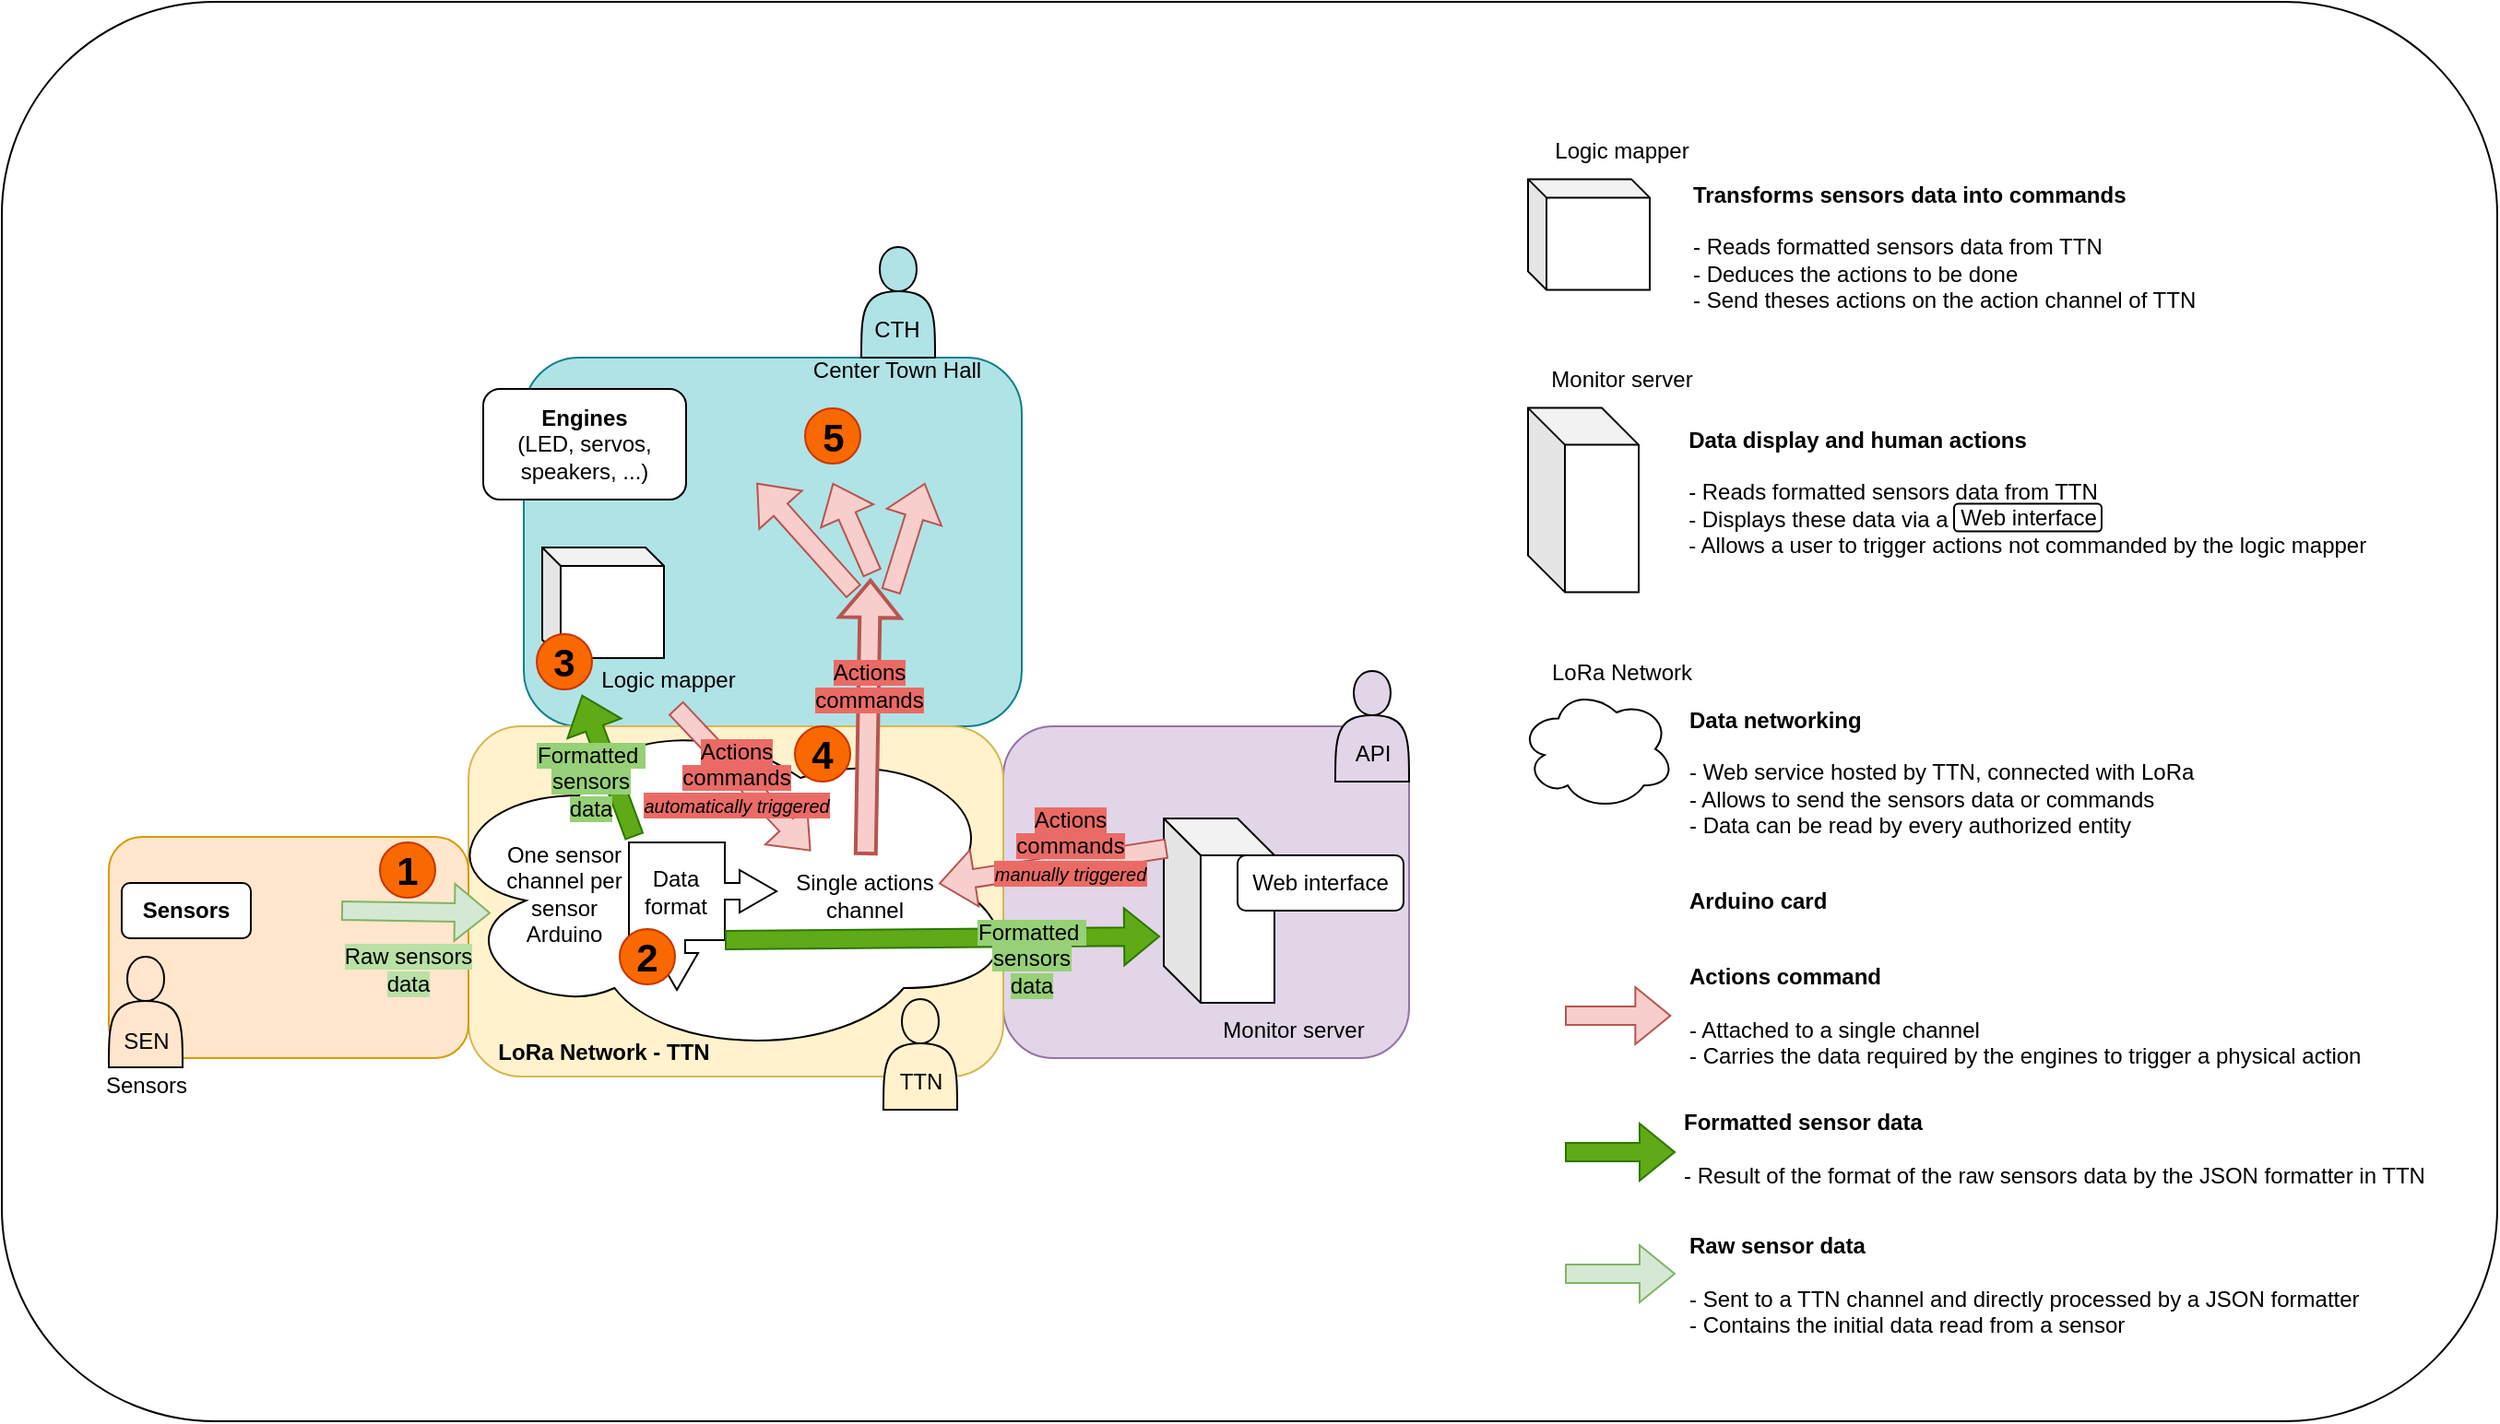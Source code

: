 <mxfile version="24.8.9">
  <diagram name="Page-1" id="1iwVxutnvDwoOHhmz1F1">
    <mxGraphModel dx="1365" dy="845" grid="1" gridSize="10" guides="1" tooltips="1" connect="1" arrows="1" fold="1" page="1" pageScale="1" pageWidth="827" pageHeight="1169" background="none" math="0" shadow="0">
      <root>
        <mxCell id="0" />
        <mxCell id="1" parent="0" />
        <mxCell id="O7pynaAjtmBe_c97-657-56" value="" style="rounded=1;whiteSpace=wrap;html=1;" vertex="1" parent="1">
          <mxGeometry x="27" y="20" width="1353" height="770" as="geometry" />
        </mxCell>
        <mxCell id="GaP0o0gFWO2JClPfEH_W-40" value="" style="rounded=1;whiteSpace=wrap;html=1;fillColor=#b0e3e6;strokeColor=#0e8088;" parent="1" vertex="1">
          <mxGeometry x="310" y="213" width="270" height="200" as="geometry" />
        </mxCell>
        <mxCell id="GaP0o0gFWO2JClPfEH_W-39" value="" style="rounded=1;whiteSpace=wrap;html=1;strokeColor=#9673a6;fillColor=#e1d5e7;" parent="1" vertex="1">
          <mxGeometry x="570" y="413" width="220" height="180" as="geometry" />
        </mxCell>
        <mxCell id="GaP0o0gFWO2JClPfEH_W-38" value="" style="rounded=1;whiteSpace=wrap;html=1;strokeColor=#d6b656;fillColor=#fff2cc;" parent="1" vertex="1">
          <mxGeometry x="280" y="413" width="290" height="190" as="geometry" />
        </mxCell>
        <mxCell id="GaP0o0gFWO2JClPfEH_W-37" value="" style="rounded=1;whiteSpace=wrap;html=1;strokeColor=#d79b00;fillColor=#ffe6cc;" parent="1" vertex="1">
          <mxGeometry x="85" y="473" width="195" height="120" as="geometry" />
        </mxCell>
        <mxCell id="GaP0o0gFWO2JClPfEH_W-1" value="" style="ellipse;shape=cloud;whiteSpace=wrap;html=1;" parent="1" vertex="1">
          <mxGeometry x="260" y="403" width="320" height="190" as="geometry" />
        </mxCell>
        <mxCell id="GaP0o0gFWO2JClPfEH_W-4" value="&lt;div&gt;&lt;b&gt;Sensors&lt;/b&gt;&lt;/div&gt;" style="rounded=1;whiteSpace=wrap;html=1;" parent="1" vertex="1">
          <mxGeometry x="92" y="498" width="70" height="30" as="geometry" />
        </mxCell>
        <mxCell id="GaP0o0gFWO2JClPfEH_W-5" value="" style="shape=flexArrow;endArrow=classic;html=1;rounded=0;fillColor=#d5e8d4;strokeColor=#82b366;exitX=1;exitY=0.5;exitDx=0;exitDy=0;entryX=0;entryY=0.75;entryDx=0;entryDy=0;" parent="1" source="O7pynaAjtmBe_c97-657-28" edge="1" target="O7pynaAjtmBe_c97-657-10">
          <mxGeometry width="50" height="50" relative="1" as="geometry">
            <mxPoint x="230" y="513" as="sourcePoint" />
            <mxPoint x="280" y="513" as="targetPoint" />
          </mxGeometry>
        </mxCell>
        <mxCell id="GaP0o0gFWO2JClPfEH_W-6" value="" style="html=1;shadow=0;dashed=0;align=center;verticalAlign=middle;shape=mxgraph.arrows2.calloutDouble90Arrow;dy1=4.5;dx1=20;dx2=52;dy2=53;arrowHead=7;" parent="1" vertex="1">
          <mxGeometry x="367" y="476" width="80" height="80" as="geometry" />
        </mxCell>
        <mxCell id="GaP0o0gFWO2JClPfEH_W-7" value="Data&lt;br&gt;format" style="text;html=1;align=center;verticalAlign=middle;resizable=0;points=[];autosize=1;strokeColor=none;fillColor=none;" parent="1" vertex="1">
          <mxGeometry x="362" y="483" width="60" height="40" as="geometry" />
        </mxCell>
        <mxCell id="GaP0o0gFWO2JClPfEH_W-9" value="&lt;b&gt;LoRa Network - TTN&lt;/b&gt;" style="text;html=1;align=center;verticalAlign=middle;resizable=0;points=[];autosize=1;strokeColor=none;fillColor=none;" parent="1" vertex="1">
          <mxGeometry x="283" y="575" width="140" height="30" as="geometry" />
        </mxCell>
        <mxCell id="GaP0o0gFWO2JClPfEH_W-10" value="" style="shape=cube;whiteSpace=wrap;html=1;boundedLbl=1;backgroundOutline=1;darkOpacity=0.05;darkOpacity2=0.1;size=20;" parent="1" vertex="1">
          <mxGeometry x="657" y="463" width="60" height="100" as="geometry" />
        </mxCell>
        <mxCell id="GaP0o0gFWO2JClPfEH_W-11" value="Monitor server" style="text;html=1;align=center;verticalAlign=middle;resizable=0;points=[];autosize=1;strokeColor=none;fillColor=none;" parent="1" vertex="1">
          <mxGeometry x="677" y="563" width="100" height="30" as="geometry" />
        </mxCell>
        <mxCell id="GaP0o0gFWO2JClPfEH_W-12" value="" style="shape=flexArrow;endArrow=classic;html=1;rounded=0;entryX=-0.033;entryY=0.64;entryDx=0;entryDy=0;entryPerimeter=0;fillColor=#60a917;strokeColor=#2D7600;exitX=0;exitY=0;exitDx=52;exitDy=53;exitPerimeter=0;" parent="1" target="GaP0o0gFWO2JClPfEH_W-10" edge="1" source="GaP0o0gFWO2JClPfEH_W-6">
          <mxGeometry width="50" height="50" relative="1" as="geometry">
            <mxPoint x="570" y="527" as="sourcePoint" />
            <mxPoint x="590" y="563" as="targetPoint" />
          </mxGeometry>
        </mxCell>
        <mxCell id="GaP0o0gFWO2JClPfEH_W-13" value="&lt;div&gt;&lt;span style=&quot;background-color: rgb(151, 208, 119);&quot;&gt;Formatted&amp;nbsp;&lt;/span&gt;&lt;/div&gt;&lt;div&gt;&lt;span style=&quot;background-color: rgb(151, 208, 119);&quot;&gt;sensors&lt;/span&gt;&lt;/div&gt;&lt;div&gt;&lt;span style=&quot;background-color: rgb(151, 208, 119);&quot;&gt;data&lt;/span&gt;&lt;/div&gt;" style="text;html=1;align=center;verticalAlign=middle;resizable=0;points=[];autosize=1;strokeColor=none;fillColor=none;" parent="1" vertex="1">
          <mxGeometry x="545" y="509" width="80" height="60" as="geometry" />
        </mxCell>
        <mxCell id="GaP0o0gFWO2JClPfEH_W-14" value="" style="shape=flexArrow;endArrow=classic;html=1;rounded=0;fillColor=#f8cecc;strokeColor=#b85450;exitX=0.029;exitY=0.163;exitDx=0;exitDy=0;exitPerimeter=0;" parent="1" edge="1" target="O7pynaAjtmBe_c97-657-13" source="GaP0o0gFWO2JClPfEH_W-10">
          <mxGeometry width="50" height="50" relative="1" as="geometry">
            <mxPoint x="630" y="483" as="sourcePoint" />
            <mxPoint x="558.02" y="483" as="targetPoint" />
          </mxGeometry>
        </mxCell>
        <mxCell id="GaP0o0gFWO2JClPfEH_W-16" value="&lt;div&gt;&lt;b&gt;Engines&lt;/b&gt;&lt;/div&gt;&lt;div&gt;(LED, servos, speakers, ...)&lt;/div&gt;" style="rounded=1;whiteSpace=wrap;html=1;" parent="1" vertex="1">
          <mxGeometry x="288" y="230" width="110" height="60" as="geometry" />
        </mxCell>
        <mxCell id="GaP0o0gFWO2JClPfEH_W-19" value="&lt;div&gt;&lt;span style=&quot;background-color: rgb(185, 224, 165);&quot;&gt;Raw sensors&lt;/span&gt;&lt;/div&gt;&lt;div&gt;&lt;span style=&quot;background-color: rgb(185, 224, 165);&quot;&gt;data&lt;/span&gt;&lt;/div&gt;" style="text;html=1;align=center;verticalAlign=middle;resizable=0;points=[];autosize=1;strokeColor=none;fillColor=none;" parent="1" vertex="1">
          <mxGeometry x="202" y="525" width="90" height="40" as="geometry" />
        </mxCell>
        <mxCell id="GaP0o0gFWO2JClPfEH_W-21" value="" style="shape=flexArrow;endArrow=classic;html=1;rounded=0;fillColor=#f8cecc;strokeColor=#b85450;strokeWidth=2;" parent="1" edge="1" source="O7pynaAjtmBe_c97-657-13">
          <mxGeometry width="50" height="50" relative="1" as="geometry">
            <mxPoint x="503" y="325" as="sourcePoint" />
            <mxPoint x="498" y="333" as="targetPoint" />
          </mxGeometry>
        </mxCell>
        <mxCell id="GaP0o0gFWO2JClPfEH_W-22" value="&lt;div&gt;&lt;span style=&quot;background-color: rgb(234, 107, 102);&quot;&gt;Actions&lt;/span&gt;&lt;/div&gt;&lt;div&gt;&lt;span style=&quot;background-color: rgb(234, 107, 102);&quot;&gt;commands&lt;/span&gt;&lt;/div&gt;" style="text;html=1;align=center;verticalAlign=middle;resizable=0;points=[];autosize=1;strokeColor=none;fillColor=none;" parent="1" vertex="1">
          <mxGeometry x="457" y="371" width="80" height="40" as="geometry" />
        </mxCell>
        <mxCell id="GaP0o0gFWO2JClPfEH_W-23" value="Web interface" style="rounded=1;whiteSpace=wrap;html=1;" parent="1" vertex="1">
          <mxGeometry x="697" y="483" width="90" height="30" as="geometry" />
        </mxCell>
        <mxCell id="GaP0o0gFWO2JClPfEH_W-25" value="" style="shape=actor;whiteSpace=wrap;html=1;fillColor=#fff2cc;strokeColor=#000000;" parent="1" vertex="1">
          <mxGeometry x="505" y="561" width="40" height="60" as="geometry" />
        </mxCell>
        <mxCell id="GaP0o0gFWO2JClPfEH_W-26" value="TTN" style="text;html=1;align=center;verticalAlign=middle;resizable=0;points=[];autosize=1;strokeColor=none;fillColor=none;" parent="1" vertex="1">
          <mxGeometry x="500" y="591" width="50" height="30" as="geometry" />
        </mxCell>
        <mxCell id="GaP0o0gFWO2JClPfEH_W-28" value="Sensors" style="text;html=1;align=center;verticalAlign=middle;resizable=0;points=[];autosize=1;strokeColor=none;fillColor=none;" parent="1" vertex="1">
          <mxGeometry x="70" y="593" width="70" height="30" as="geometry" />
        </mxCell>
        <mxCell id="GaP0o0gFWO2JClPfEH_W-29" value="" style="shape=actor;whiteSpace=wrap;html=1;fillColor=#e1d5e7;strokeColor=#000000;" parent="1" vertex="1">
          <mxGeometry x="750" y="383" width="40" height="60" as="geometry" />
        </mxCell>
        <mxCell id="GaP0o0gFWO2JClPfEH_W-30" value="API" style="text;html=1;align=center;verticalAlign=middle;resizable=0;points=[];autosize=1;strokeColor=none;fillColor=none;" parent="1" vertex="1">
          <mxGeometry x="750" y="413" width="40" height="30" as="geometry" />
        </mxCell>
        <mxCell id="GaP0o0gFWO2JClPfEH_W-31" value="" style="shape=actor;whiteSpace=wrap;html=1;fillColor=#b0e3e6;strokeColor=#000000;" parent="1" vertex="1">
          <mxGeometry x="493" y="153" width="40" height="60" as="geometry" />
        </mxCell>
        <mxCell id="GaP0o0gFWO2JClPfEH_W-32" value="CTH" style="text;html=1;align=center;verticalAlign=middle;resizable=0;points=[];autosize=1;strokeColor=none;fillColor=none;" parent="1" vertex="1">
          <mxGeometry x="487" y="183" width="50" height="30" as="geometry" />
        </mxCell>
        <mxCell id="GaP0o0gFWO2JClPfEH_W-33" value="Center Town Hall" style="text;html=1;align=center;verticalAlign=middle;resizable=0;points=[];autosize=1;strokeColor=none;fillColor=none;" parent="1" vertex="1">
          <mxGeometry x="452" y="205" width="120" height="30" as="geometry" />
        </mxCell>
        <mxCell id="GaP0o0gFWO2JClPfEH_W-27" value="" style="shape=actor;whiteSpace=wrap;html=1;fillColor=#ffe6cc;strokeColor=#000000;" parent="1" vertex="1">
          <mxGeometry x="85" y="538" width="40" height="60" as="geometry" />
        </mxCell>
        <mxCell id="GaP0o0gFWO2JClPfEH_W-41" value="SEN" style="text;html=1;align=center;verticalAlign=middle;resizable=0;points=[];autosize=1;strokeColor=none;fillColor=none;" parent="1" vertex="1">
          <mxGeometry x="80" y="569" width="50" height="30" as="geometry" />
        </mxCell>
        <mxCell id="O7pynaAjtmBe_c97-657-1" value="" style="shape=cube;whiteSpace=wrap;html=1;boundedLbl=1;backgroundOutline=1;darkOpacity=0.05;darkOpacity2=0.1;size=10;" vertex="1" parent="1">
          <mxGeometry x="320" y="316" width="66" height="60" as="geometry" />
        </mxCell>
        <mxCell id="O7pynaAjtmBe_c97-657-3" value="Logic mapper" style="text;html=1;align=center;verticalAlign=middle;resizable=0;points=[];autosize=1;strokeColor=none;fillColor=none;" vertex="1" parent="1">
          <mxGeometry x="338" y="373" width="100" height="30" as="geometry" />
        </mxCell>
        <mxCell id="O7pynaAjtmBe_c97-657-4" value="" style="shape=flexArrow;endArrow=classic;html=1;rounded=0;fillColor=#60a917;strokeColor=#2D7600;entryX=0.035;entryY=0.762;entryDx=0;entryDy=0;entryPerimeter=0;" edge="1" parent="1" target="O7pynaAjtmBe_c97-657-3">
          <mxGeometry width="50" height="50" relative="1" as="geometry">
            <mxPoint x="370" y="473" as="sourcePoint" />
            <mxPoint x="605.3" y="273.0" as="targetPoint" />
          </mxGeometry>
        </mxCell>
        <mxCell id="O7pynaAjtmBe_c97-657-6" value="" style="shape=flexArrow;endArrow=classic;html=1;rounded=0;fillColor=#f8cecc;strokeColor=#b85450;entryX=0.133;entryY=-0.054;entryDx=0;entryDy=0;entryPerimeter=0;" edge="1" parent="1" target="O7pynaAjtmBe_c97-657-13">
          <mxGeometry width="50" height="50" relative="1" as="geometry">
            <mxPoint x="392.355" y="403" as="sourcePoint" />
            <mxPoint x="455" y="493.75" as="targetPoint" />
          </mxGeometry>
        </mxCell>
        <mxCell id="O7pynaAjtmBe_c97-657-9" value="" style="shape=image;html=1;verticalAlign=top;verticalLabelPosition=bottom;labelBackgroundColor=#ffffff;imageAspect=0;aspect=fixed;image=https://cdn1.iconfinder.com/data/icons/iconoir-vol-3/24/planet-alt-128.png" vertex="1" parent="1">
          <mxGeometry x="683" y="512" width="30" height="30" as="geometry" />
        </mxCell>
        <mxCell id="O7pynaAjtmBe_c97-657-10" value="One sensor channel per sensor Arduino" style="text;html=1;align=center;verticalAlign=middle;whiteSpace=wrap;rounded=0;" vertex="1" parent="1">
          <mxGeometry x="292" y="482" width="80" height="43" as="geometry" />
        </mxCell>
        <mxCell id="O7pynaAjtmBe_c97-657-13" value="Single actions channel" style="text;html=1;align=center;verticalAlign=middle;whiteSpace=wrap;rounded=0;" vertex="1" parent="1">
          <mxGeometry x="455" y="483" width="80" height="43" as="geometry" />
        </mxCell>
        <mxCell id="O7pynaAjtmBe_c97-657-17" value="&lt;div style=&quot;text-wrap-mode: nowrap;&quot;&gt;&lt;span style=&quot;background-color: rgb(234, 107, 102);&quot;&gt;Actions&lt;/span&gt;&lt;/div&gt;&lt;div style=&quot;text-wrap-mode: nowrap;&quot;&gt;&lt;span style=&quot;background-color: rgb(234, 107, 102);&quot;&gt;commands&lt;/span&gt;&lt;/div&gt;&lt;div style=&quot;text-wrap-mode: nowrap;&quot;&gt;&lt;span style=&quot;background-color: rgb(234, 107, 102);&quot;&gt;&lt;font style=&quot;font-size: 10px;&quot;&gt;&lt;i&gt;manually&amp;nbsp;&lt;/i&gt;&lt;/font&gt;&lt;i style=&quot;font-size: 10px;&quot;&gt;triggered&lt;/i&gt;&lt;/span&gt;&lt;/div&gt;" style="text;html=1;align=center;verticalAlign=middle;whiteSpace=wrap;rounded=0;" vertex="1" parent="1">
          <mxGeometry x="565" y="443" width="83" height="70" as="geometry" />
        </mxCell>
        <mxCell id="O7pynaAjtmBe_c97-657-18" value="&lt;div style=&quot;text-wrap-mode: nowrap;&quot;&gt;&lt;span style=&quot;background-color: rgb(234, 107, 102);&quot;&gt;Actions&lt;/span&gt;&lt;/div&gt;&lt;div style=&quot;text-wrap-mode: nowrap;&quot;&gt;&lt;span style=&quot;background-color: rgb(234, 107, 102);&quot;&gt;commands&lt;/span&gt;&lt;/div&gt;&lt;div style=&quot;text-wrap-mode: nowrap;&quot;&gt;&lt;span style=&quot;background-color: rgb(234, 107, 102);&quot;&gt;&lt;font style=&quot;font-size: 10px;&quot;&gt;&lt;i&gt;automatically&amp;nbsp;&lt;/i&gt;&lt;/font&gt;&lt;i style=&quot;font-size: 10px;&quot;&gt;triggered&lt;/i&gt;&lt;/span&gt;&lt;/div&gt;" style="text;html=1;align=center;verticalAlign=middle;whiteSpace=wrap;rounded=0;" vertex="1" parent="1">
          <mxGeometry x="384" y="406" width="83" height="70" as="geometry" />
        </mxCell>
        <mxCell id="O7pynaAjtmBe_c97-657-19" value="" style="shape=image;html=1;verticalAlign=top;verticalLabelPosition=bottom;labelBackgroundColor=#ffffff;imageAspect=0;aspect=fixed;image=https://cdn2.iconfinder.com/data/icons/electronic-13/480/3-electronic-arduino-chipset-icon-2-128.png" vertex="1" parent="1">
          <mxGeometry x="398" y="230" width="51" height="51" as="geometry" />
        </mxCell>
        <mxCell id="O7pynaAjtmBe_c97-657-20" value="" style="shape=image;html=1;verticalAlign=top;verticalLabelPosition=bottom;labelBackgroundColor=#ffffff;imageAspect=0;aspect=fixed;image=https://cdn2.iconfinder.com/data/icons/electronic-13/480/3-electronic-arduino-chipset-icon-2-128.png" vertex="1" parent="1">
          <mxGeometry x="452" y="230" width="51" height="51" as="geometry" />
        </mxCell>
        <mxCell id="O7pynaAjtmBe_c97-657-21" value="" style="shape=image;html=1;verticalAlign=top;verticalLabelPosition=bottom;labelBackgroundColor=#ffffff;imageAspect=0;aspect=fixed;image=https://cdn2.iconfinder.com/data/icons/electronic-13/480/3-electronic-arduino-chipset-icon-2-128.png" vertex="1" parent="1">
          <mxGeometry x="510" y="230" width="51" height="51" as="geometry" />
        </mxCell>
        <mxCell id="O7pynaAjtmBe_c97-657-22" value="" style="shape=flexArrow;endArrow=classic;html=1;rounded=0;fillColor=#f8cecc;strokeColor=#b85450;strokeWidth=1;entryX=0.75;entryY=1;entryDx=0;entryDy=0;" edge="1" parent="1" target="O7pynaAjtmBe_c97-657-19">
          <mxGeometry width="50" height="50" relative="1" as="geometry">
            <mxPoint x="489" y="340" as="sourcePoint" />
            <mxPoint x="659" y="280" as="targetPoint" />
          </mxGeometry>
        </mxCell>
        <mxCell id="O7pynaAjtmBe_c97-657-23" value="" style="shape=flexArrow;endArrow=classic;html=1;rounded=0;fillColor=#f8cecc;strokeColor=#b85450;strokeWidth=1;entryX=0.5;entryY=1;entryDx=0;entryDy=0;" edge="1" parent="1" target="O7pynaAjtmBe_c97-657-20">
          <mxGeometry width="50" height="50" relative="1" as="geometry">
            <mxPoint x="499" y="330" as="sourcePoint" />
            <mxPoint x="429" y="291" as="targetPoint" />
          </mxGeometry>
        </mxCell>
        <mxCell id="O7pynaAjtmBe_c97-657-24" value="" style="shape=flexArrow;endArrow=classic;html=1;rounded=0;fillColor=#f8cecc;strokeColor=#b85450;strokeWidth=1;" edge="1" parent="1" target="O7pynaAjtmBe_c97-657-21">
          <mxGeometry width="50" height="50" relative="1" as="geometry">
            <mxPoint x="509" y="340" as="sourcePoint" />
            <mxPoint x="487" y="291" as="targetPoint" />
          </mxGeometry>
        </mxCell>
        <mxCell id="O7pynaAjtmBe_c97-657-28" value="" style="shape=image;html=1;verticalAlign=top;verticalLabelPosition=bottom;labelBackgroundColor=#ffffff;imageAspect=0;aspect=fixed;image=https://cdn2.iconfinder.com/data/icons/electronic-13/480/3-electronic-arduino-chipset-icon-2-128.png" vertex="1" parent="1">
          <mxGeometry x="160" y="487.5" width="51" height="51" as="geometry" />
        </mxCell>
        <mxCell id="O7pynaAjtmBe_c97-657-29" value="" style="shape=image;html=1;verticalAlign=top;verticalLabelPosition=bottom;labelBackgroundColor=#ffffff;imageAspect=0;aspect=fixed;image=https://cdn1.iconfinder.com/data/icons/ionicons-fill-vol-2/512/logo-python-128.png" vertex="1" parent="1">
          <mxGeometry x="340" y="333" width="35" height="35" as="geometry" />
        </mxCell>
        <mxCell id="O7pynaAjtmBe_c97-657-34" value="&lt;div&gt;&lt;span style=&quot;background-color: rgb(151, 208, 119);&quot;&gt;Formatted&amp;nbsp;&lt;/span&gt;&lt;/div&gt;&lt;div&gt;&lt;span style=&quot;background-color: rgb(151, 208, 119);&quot;&gt;sensors&lt;/span&gt;&lt;/div&gt;&lt;div&gt;&lt;span style=&quot;background-color: rgb(151, 208, 119);&quot;&gt;data&lt;/span&gt;&lt;/div&gt;" style="text;html=1;align=center;verticalAlign=middle;resizable=0;points=[];autosize=1;strokeColor=none;fillColor=none;" vertex="1" parent="1">
          <mxGeometry x="306" y="413" width="80" height="60" as="geometry" />
        </mxCell>
        <mxCell id="O7pynaAjtmBe_c97-657-36" value="&lt;h1&gt;&lt;font style=&quot;font-size: 21px;&quot;&gt;1&lt;/font&gt;&lt;/h1&gt;" style="ellipse;whiteSpace=wrap;html=1;aspect=fixed;fillColor=#fa6800;fontColor=#000000;strokeColor=#C73500;" vertex="1" parent="1">
          <mxGeometry x="232" y="476" width="30" height="30" as="geometry" />
        </mxCell>
        <mxCell id="O7pynaAjtmBe_c97-657-37" value="&lt;h1&gt;&lt;font style=&quot;font-size: 21px;&quot;&gt;2&lt;/font&gt;&lt;/h1&gt;" style="ellipse;whiteSpace=wrap;html=1;aspect=fixed;fillColor=#fa6800;fontColor=#000000;strokeColor=#C73500;" vertex="1" parent="1">
          <mxGeometry x="362" y="523" width="30" height="30" as="geometry" />
        </mxCell>
        <mxCell id="O7pynaAjtmBe_c97-657-38" value="&lt;h1&gt;&lt;font style=&quot;font-size: 21px;&quot;&gt;3&lt;/font&gt;&lt;/h1&gt;" style="ellipse;whiteSpace=wrap;html=1;aspect=fixed;fillColor=#fa6800;fontColor=#000000;strokeColor=#C73500;" vertex="1" parent="1">
          <mxGeometry x="317" y="363" width="30" height="30" as="geometry" />
        </mxCell>
        <mxCell id="O7pynaAjtmBe_c97-657-39" value="&lt;h1&gt;&lt;font style=&quot;font-size: 21px;&quot;&gt;4&lt;/font&gt;&lt;/h1&gt;" style="ellipse;whiteSpace=wrap;html=1;aspect=fixed;fillColor=#fa6800;fontColor=#000000;strokeColor=#C73500;" vertex="1" parent="1">
          <mxGeometry x="457" y="413" width="30" height="30" as="geometry" />
        </mxCell>
        <mxCell id="O7pynaAjtmBe_c97-657-40" value="&lt;h1&gt;&lt;font style=&quot;font-size: 21px;&quot;&gt;5&lt;/font&gt;&lt;/h1&gt;" style="ellipse;whiteSpace=wrap;html=1;aspect=fixed;fillColor=#fa6800;fontColor=#000000;strokeColor=#C73500;" vertex="1" parent="1">
          <mxGeometry x="462.5" y="240.5" width="30" height="30" as="geometry" />
        </mxCell>
        <mxCell id="O7pynaAjtmBe_c97-657-41" value="" style="shape=cube;whiteSpace=wrap;html=1;boundedLbl=1;backgroundOutline=1;darkOpacity=0.05;darkOpacity2=0.1;size=10;" vertex="1" parent="1">
          <mxGeometry x="854.5" y="116.19" width="66" height="60" as="geometry" />
        </mxCell>
        <mxCell id="O7pynaAjtmBe_c97-657-42" value="Logic mapper" style="text;html=1;align=center;verticalAlign=middle;resizable=0;points=[];autosize=1;strokeColor=none;fillColor=none;" vertex="1" parent="1">
          <mxGeometry x="854.5" y="86.19" width="100" height="30" as="geometry" />
        </mxCell>
        <mxCell id="O7pynaAjtmBe_c97-657-43" value="" style="shape=image;html=1;verticalAlign=top;verticalLabelPosition=bottom;labelBackgroundColor=#ffffff;imageAspect=0;aspect=fixed;image=https://cdn1.iconfinder.com/data/icons/ionicons-fill-vol-2/512/logo-python-128.png" vertex="1" parent="1">
          <mxGeometry x="874.5" y="133.19" width="35" height="35" as="geometry" />
        </mxCell>
        <mxCell id="O7pynaAjtmBe_c97-657-44" value="&lt;div style=&quot;text-align: left;&quot;&gt;&lt;b style=&quot;background-color: initial;&quot;&gt;Transforms sensors data into commands&lt;/b&gt;&lt;/div&gt;&lt;div&gt;&lt;b&gt;&lt;br&gt;&lt;/b&gt;&lt;/div&gt;&lt;div style=&quot;text-align: left;&quot;&gt;- Reads formatted sensors data from TTN&lt;/div&gt;&lt;div style=&quot;text-align: left;&quot;&gt;- Deduces the actions to be done&lt;/div&gt;&lt;div style=&quot;text-align: left;&quot;&gt;- Send theses actions on the action channel of TTN&amp;nbsp;&lt;/div&gt;" style="text;html=1;align=center;verticalAlign=middle;whiteSpace=wrap;rounded=0;" vertex="1" parent="1">
          <mxGeometry x="936.5" y="108.94" width="290" height="87.5" as="geometry" />
        </mxCell>
        <mxCell id="O7pynaAjtmBe_c97-657-45" value="" style="shape=image;html=1;verticalAlign=top;verticalLabelPosition=bottom;labelBackgroundColor=#ffffff;imageAspect=0;aspect=fixed;image=https://cdn2.iconfinder.com/data/icons/electronic-13/480/3-electronic-arduino-chipset-icon-2-128.png" vertex="1" parent="1">
          <mxGeometry x="874.5" y="482.81" width="51" height="51" as="geometry" />
        </mxCell>
        <mxCell id="O7pynaAjtmBe_c97-657-46" value="&lt;b&gt;Arduino card&lt;/b&gt;" style="text;html=1;align=left;verticalAlign=middle;resizable=0;points=[];autosize=1;strokeColor=none;fillColor=none;" vertex="1" parent="1">
          <mxGeometry x="939.5" y="493.31" width="100" height="30" as="geometry" />
        </mxCell>
        <mxCell id="O7pynaAjtmBe_c97-657-47" value="" style="shape=cube;whiteSpace=wrap;html=1;boundedLbl=1;backgroundOutline=1;darkOpacity=0.05;darkOpacity2=0.1;size=20;" vertex="1" parent="1">
          <mxGeometry x="854.5" y="240.31" width="60" height="100" as="geometry" />
        </mxCell>
        <mxCell id="O7pynaAjtmBe_c97-657-48" value="Monitor server" style="text;html=1;align=center;verticalAlign=middle;resizable=0;points=[];autosize=1;strokeColor=none;fillColor=none;" vertex="1" parent="1">
          <mxGeometry x="854.5" y="210.31" width="100" height="30" as="geometry" />
        </mxCell>
        <mxCell id="O7pynaAjtmBe_c97-657-49" value="" style="shape=image;html=1;verticalAlign=top;verticalLabelPosition=bottom;labelBackgroundColor=#ffffff;imageAspect=0;aspect=fixed;image=https://cdn1.iconfinder.com/data/icons/iconoir-vol-3/24/planet-alt-128.png" vertex="1" parent="1">
          <mxGeometry x="880.5" y="278.31" width="30" height="30" as="geometry" />
        </mxCell>
        <mxCell id="O7pynaAjtmBe_c97-657-50" value="&lt;div style=&quot;text-align: left;&quot;&gt;&lt;b style=&quot;background-color: initial;&quot;&gt;Data display and human actions&lt;/b&gt;&lt;/div&gt;&lt;div&gt;&lt;b&gt;&lt;br&gt;&lt;/b&gt;&lt;/div&gt;&lt;div style=&quot;text-align: left;&quot;&gt;- Reads formatted sensors data from TTN&lt;/div&gt;&lt;div style=&quot;text-align: left;&quot;&gt;- Displays these data via a web interface&lt;/div&gt;&lt;div style=&quot;text-align: left;&quot;&gt;- Allows a user to trigger actions not commanded by the logic mapper&amp;nbsp;&lt;/div&gt;" style="text;html=1;align=center;verticalAlign=middle;whiteSpace=wrap;rounded=0;" vertex="1" parent="1">
          <mxGeometry x="936.5" y="241.81" width="380" height="87.5" as="geometry" />
        </mxCell>
        <mxCell id="O7pynaAjtmBe_c97-657-51" value="Web interface" style="rounded=1;whiteSpace=wrap;html=1;" vertex="1" parent="1">
          <mxGeometry x="1085.5" y="292.31" width="80" height="15" as="geometry" />
        </mxCell>
        <mxCell id="O7pynaAjtmBe_c97-657-52" value="" style="ellipse;shape=cloud;whiteSpace=wrap;html=1;" vertex="1" parent="1">
          <mxGeometry x="850" y="392.31" width="84" height="66" as="geometry" />
        </mxCell>
        <mxCell id="O7pynaAjtmBe_c97-657-54" value="LoRa Network" style="text;html=1;align=center;verticalAlign=middle;resizable=0;points=[];autosize=1;strokeColor=none;fillColor=none;" vertex="1" parent="1">
          <mxGeometry x="854.5" y="369.31" width="100" height="30" as="geometry" />
        </mxCell>
        <mxCell id="O7pynaAjtmBe_c97-657-55" value="&lt;div style=&quot;&quot;&gt;&lt;b style=&quot;background-color: initial;&quot;&gt;Data networking&lt;/b&gt;&lt;/div&gt;&lt;div&gt;&lt;b&gt;&lt;br&gt;&lt;/b&gt;&lt;/div&gt;&lt;div style=&quot;&quot;&gt;- Web service&lt;span style=&quot;background-color: initial;&quot;&gt;&amp;nbsp;hosted by TTN, connected with LoRa&lt;/span&gt;&lt;/div&gt;&lt;div style=&quot;&quot;&gt;&lt;span style=&quot;background-color: initial;&quot;&gt;- Allows to send the sensors data or commands&lt;/span&gt;&lt;/div&gt;&lt;div style=&quot;&quot;&gt;&lt;span style=&quot;background-color: initial;&quot;&gt;- Data can be read by every authorized entity&lt;/span&gt;&lt;/div&gt;" style="text;html=1;align=left;verticalAlign=middle;whiteSpace=wrap;rounded=0;" vertex="1" parent="1">
          <mxGeometry x="940" y="393.81" width="380" height="87.5" as="geometry" />
        </mxCell>
        <mxCell id="O7pynaAjtmBe_c97-657-58" value="" style="shape=flexArrow;endArrow=classic;html=1;rounded=0;fillColor=#f8cecc;strokeColor=#b85450;strokeWidth=1;" edge="1" parent="1">
          <mxGeometry width="50" height="50" relative="1" as="geometry">
            <mxPoint x="874.5" y="570" as="sourcePoint" />
            <mxPoint x="932.17" y="570" as="targetPoint" />
          </mxGeometry>
        </mxCell>
        <mxCell id="O7pynaAjtmBe_c97-657-59" value="" style="shape=flexArrow;endArrow=classic;html=1;rounded=0;fillColor=#60a917;strokeColor=#2D7600;exitX=0;exitY=0;exitDx=52;exitDy=53;exitPerimeter=0;" edge="1" parent="1">
          <mxGeometry width="50" height="50" relative="1" as="geometry">
            <mxPoint x="874.5" y="644" as="sourcePoint" />
            <mxPoint x="934.5" y="644" as="targetPoint" />
          </mxGeometry>
        </mxCell>
        <mxCell id="O7pynaAjtmBe_c97-657-60" value="" style="shape=flexArrow;endArrow=classic;html=1;rounded=0;fillColor=#d5e8d4;strokeColor=#82b366;exitX=1;exitY=0.5;exitDx=0;exitDy=0;" edge="1" parent="1">
          <mxGeometry width="50" height="50" relative="1" as="geometry">
            <mxPoint x="874.5" y="710" as="sourcePoint" />
            <mxPoint x="934.5" y="710" as="targetPoint" />
          </mxGeometry>
        </mxCell>
        <mxCell id="O7pynaAjtmBe_c97-657-61" value="&lt;div style=&quot;&quot;&gt;&lt;b style=&quot;background-color: initial;&quot;&gt;Actions command&lt;/b&gt;&lt;/div&gt;&lt;div&gt;&lt;b&gt;&lt;br&gt;&lt;/b&gt;&lt;/div&gt;&lt;div style=&quot;&quot;&gt;- Attached to a single channel&lt;br&gt;&lt;/div&gt;&lt;div style=&quot;&quot;&gt;- Carries the data required by the engines to trigger a physical action&lt;/div&gt;" style="text;html=1;align=left;verticalAlign=middle;whiteSpace=wrap;rounded=0;" vertex="1" parent="1">
          <mxGeometry x="940" y="539" width="380" height="62.31" as="geometry" />
        </mxCell>
        <mxCell id="O7pynaAjtmBe_c97-657-62" value="&lt;div style=&quot;&quot;&gt;&lt;b&gt;Raw sensor data&lt;/b&gt;&lt;/div&gt;&lt;div&gt;&lt;b&gt;&lt;br&gt;&lt;/b&gt;&lt;/div&gt;&lt;div style=&quot;&quot;&gt;- Sent to a TTN channel and directly processed by a JSON formatter&lt;br&gt;&lt;/div&gt;&lt;div style=&quot;&quot;&gt;- Contains the initial data read from a sensor&lt;/div&gt;" style="text;html=1;align=left;verticalAlign=middle;whiteSpace=wrap;rounded=0;" vertex="1" parent="1">
          <mxGeometry x="940" y="685" width="380" height="62.31" as="geometry" />
        </mxCell>
        <mxCell id="O7pynaAjtmBe_c97-657-63" value="&lt;div style=&quot;&quot;&gt;&lt;b&gt;Formatted sensor data&lt;/b&gt;&lt;/div&gt;&lt;div&gt;&lt;b&gt;&lt;br&gt;&lt;/b&gt;&lt;/div&gt;&lt;div style=&quot;&quot;&gt;- Result of the format of the raw sensors data by the JSON formatter in TTN&lt;br&gt;&lt;/div&gt;" style="text;html=1;align=left;verticalAlign=middle;whiteSpace=wrap;rounded=0;" vertex="1" parent="1">
          <mxGeometry x="936.5" y="611" width="403.5" height="62.31" as="geometry" />
        </mxCell>
      </root>
    </mxGraphModel>
  </diagram>
</mxfile>
